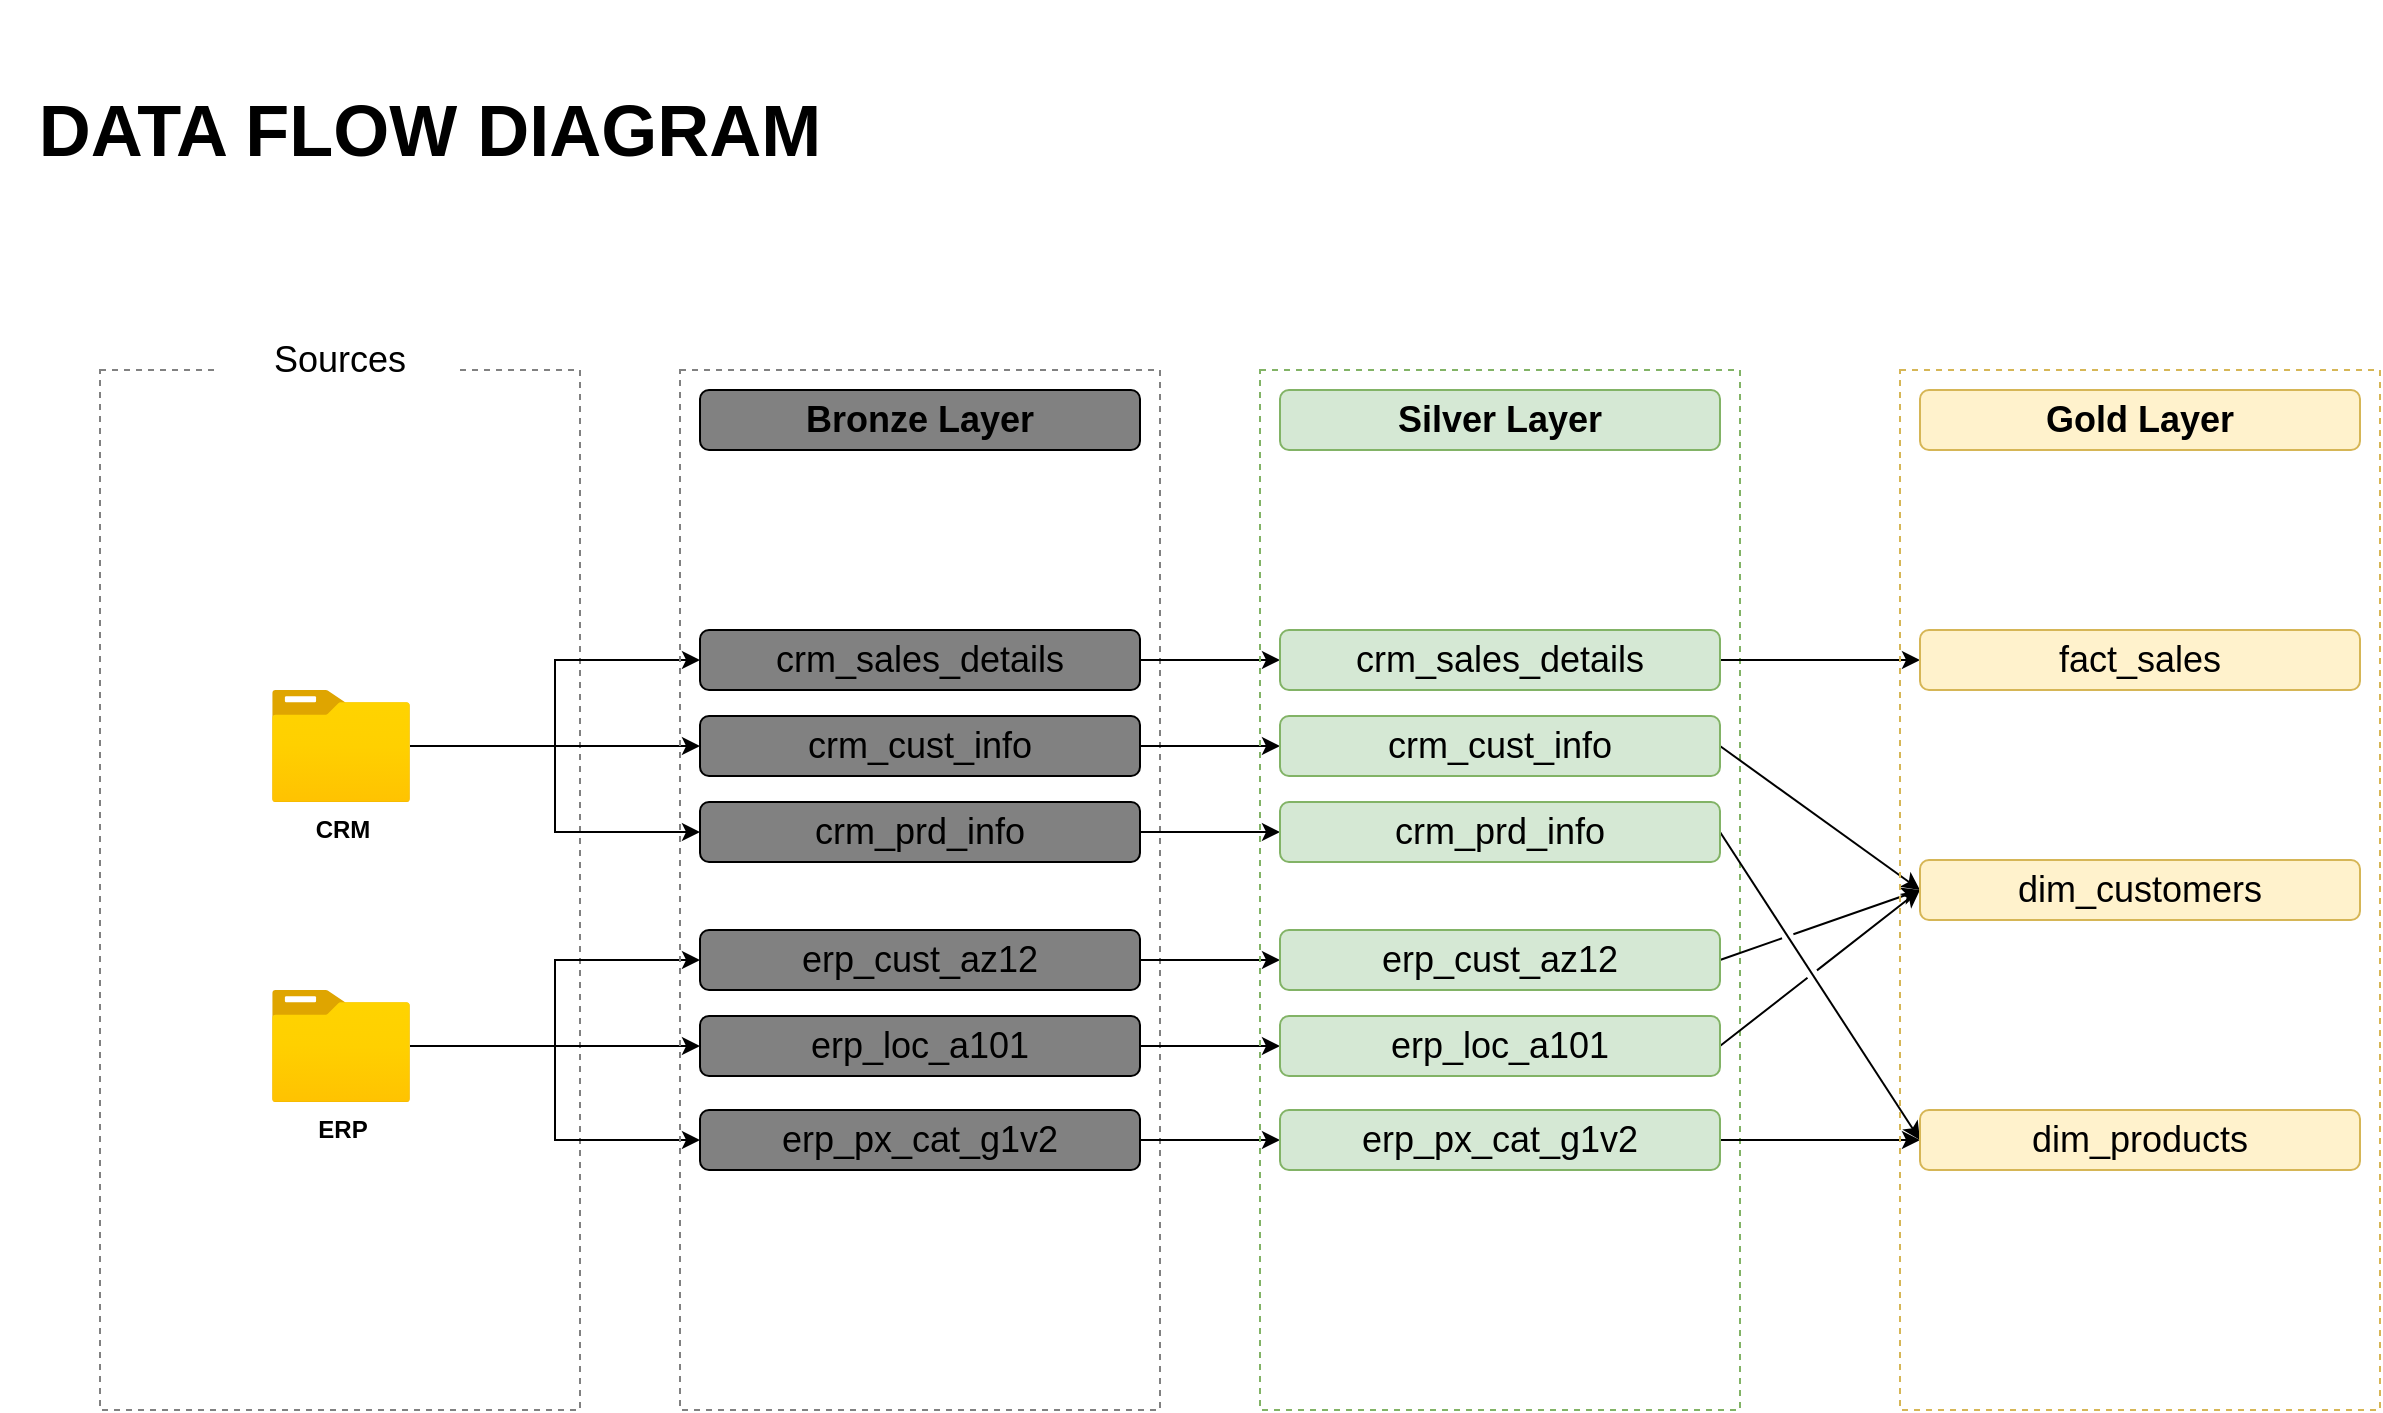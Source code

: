 <mxfile version="26.2.2">
  <diagram name="Page-1" id="7oE9ApiZNcvEtU-jBZoe">
    <mxGraphModel dx="1422" dy="1529" grid="1" gridSize="10" guides="1" tooltips="1" connect="1" arrows="1" fold="1" page="1" pageScale="1" pageWidth="1654" pageHeight="1169" math="0" shadow="0">
      <root>
        <mxCell id="0" />
        <mxCell id="1" parent="0" />
        <mxCell id="mgNvVIqRG4ZemJ3bKfai-1" value="" style="rounded=0;whiteSpace=wrap;html=1;fillColor=none;dashed=1;strokeColor=#818181;" parent="1" vertex="1">
          <mxGeometry x="110" y="335" width="240" height="520" as="geometry" />
        </mxCell>
        <mxCell id="mgNvVIqRG4ZemJ3bKfai-2" value="&lt;font style=&quot;font-size: 18px;&quot;&gt;Sources&lt;/font&gt;" style="rounded=0;whiteSpace=wrap;html=1;strokeColor=none;" parent="1" vertex="1">
          <mxGeometry x="170" y="315" width="120" height="30" as="geometry" />
        </mxCell>
        <mxCell id="mgNvVIqRG4ZemJ3bKfai-16" style="edgeStyle=orthogonalEdgeStyle;rounded=0;orthogonalLoop=1;jettySize=auto;html=1;" parent="1" source="mgNvVIqRG4ZemJ3bKfai-3" target="mgNvVIqRG4ZemJ3bKfai-11" edge="1">
          <mxGeometry relative="1" as="geometry" />
        </mxCell>
        <mxCell id="mgNvVIqRG4ZemJ3bKfai-17" style="edgeStyle=orthogonalEdgeStyle;rounded=0;orthogonalLoop=1;jettySize=auto;html=1;entryX=0;entryY=0.5;entryDx=0;entryDy=0;" parent="1" source="mgNvVIqRG4ZemJ3bKfai-3" target="mgNvVIqRG4ZemJ3bKfai-10" edge="1">
          <mxGeometry relative="1" as="geometry" />
        </mxCell>
        <mxCell id="mgNvVIqRG4ZemJ3bKfai-18" style="edgeStyle=orthogonalEdgeStyle;rounded=0;orthogonalLoop=1;jettySize=auto;html=1;" parent="1" source="mgNvVIqRG4ZemJ3bKfai-3" target="mgNvVIqRG4ZemJ3bKfai-12" edge="1">
          <mxGeometry relative="1" as="geometry" />
        </mxCell>
        <mxCell id="mgNvVIqRG4ZemJ3bKfai-3" value="&lt;b&gt;CRM&lt;/b&gt;" style="image;aspect=fixed;html=1;points=[];align=center;fontSize=12;image=img/lib/azure2/general/Folder_Blank.svg;" parent="1" vertex="1">
          <mxGeometry x="196" y="495" width="69" height="56.0" as="geometry" />
        </mxCell>
        <mxCell id="mgNvVIqRG4ZemJ3bKfai-21" style="edgeStyle=orthogonalEdgeStyle;rounded=0;orthogonalLoop=1;jettySize=auto;html=1;" parent="1" source="mgNvVIqRG4ZemJ3bKfai-4" target="mgNvVIqRG4ZemJ3bKfai-13" edge="1">
          <mxGeometry relative="1" as="geometry" />
        </mxCell>
        <mxCell id="mgNvVIqRG4ZemJ3bKfai-22" style="edgeStyle=orthogonalEdgeStyle;rounded=0;orthogonalLoop=1;jettySize=auto;html=1;" parent="1" source="mgNvVIqRG4ZemJ3bKfai-4" target="mgNvVIqRG4ZemJ3bKfai-14" edge="1">
          <mxGeometry relative="1" as="geometry" />
        </mxCell>
        <mxCell id="mgNvVIqRG4ZemJ3bKfai-23" style="edgeStyle=orthogonalEdgeStyle;rounded=0;orthogonalLoop=1;jettySize=auto;html=1;entryX=0;entryY=0.5;entryDx=0;entryDy=0;" parent="1" source="mgNvVIqRG4ZemJ3bKfai-4" target="mgNvVIqRG4ZemJ3bKfai-15" edge="1">
          <mxGeometry relative="1" as="geometry" />
        </mxCell>
        <mxCell id="mgNvVIqRG4ZemJ3bKfai-4" value="&lt;b&gt;ERP&lt;/b&gt;" style="image;aspect=fixed;html=1;points=[];align=center;fontSize=12;image=img/lib/azure2/general/Folder_Blank.svg;" parent="1" vertex="1">
          <mxGeometry x="196" y="645" width="69" height="56.0" as="geometry" />
        </mxCell>
        <mxCell id="mgNvVIqRG4ZemJ3bKfai-5" value="" style="rounded=0;whiteSpace=wrap;html=1;fillColor=none;dashed=1;strokeColor=#818181;" parent="1" vertex="1">
          <mxGeometry x="400" y="335" width="240" height="520" as="geometry" />
        </mxCell>
        <mxCell id="mgNvVIqRG4ZemJ3bKfai-9" value="&lt;font style=&quot;font-size: 18px;&quot;&gt;&lt;b&gt;Bronze Layer&lt;/b&gt;&lt;/font&gt;" style="rounded=1;whiteSpace=wrap;html=1;fillColor=#818181;" parent="1" vertex="1">
          <mxGeometry x="410" y="345" width="220" height="30" as="geometry" />
        </mxCell>
        <mxCell id="ZjF88IPxgnjZI70XgByG-17" style="edgeStyle=orthogonalEdgeStyle;rounded=0;orthogonalLoop=1;jettySize=auto;html=1;" parent="1" source="mgNvVIqRG4ZemJ3bKfai-10" target="ZjF88IPxgnjZI70XgByG-10" edge="1">
          <mxGeometry relative="1" as="geometry" />
        </mxCell>
        <mxCell id="mgNvVIqRG4ZemJ3bKfai-10" value="&lt;font style=&quot;font-size: 18px;&quot;&gt;crm_sales_details&lt;/font&gt;" style="rounded=1;whiteSpace=wrap;html=1;fillColor=#818181;" parent="1" vertex="1">
          <mxGeometry x="410" y="465" width="220" height="30" as="geometry" />
        </mxCell>
        <mxCell id="ZjF88IPxgnjZI70XgByG-18" style="edgeStyle=orthogonalEdgeStyle;rounded=0;orthogonalLoop=1;jettySize=auto;html=1;entryX=0;entryY=0.5;entryDx=0;entryDy=0;" parent="1" source="mgNvVIqRG4ZemJ3bKfai-11" target="ZjF88IPxgnjZI70XgByG-11" edge="1">
          <mxGeometry relative="1" as="geometry" />
        </mxCell>
        <mxCell id="mgNvVIqRG4ZemJ3bKfai-11" value="&lt;font style=&quot;font-size: 18px;&quot;&gt;crm_cust_info&lt;/font&gt;" style="rounded=1;whiteSpace=wrap;html=1;fillColor=#818181;" parent="1" vertex="1">
          <mxGeometry x="410" y="508" width="220" height="30" as="geometry" />
        </mxCell>
        <mxCell id="ZjF88IPxgnjZI70XgByG-19" style="edgeStyle=orthogonalEdgeStyle;rounded=0;orthogonalLoop=1;jettySize=auto;html=1;" parent="1" source="mgNvVIqRG4ZemJ3bKfai-12" target="ZjF88IPxgnjZI70XgByG-12" edge="1">
          <mxGeometry relative="1" as="geometry" />
        </mxCell>
        <mxCell id="mgNvVIqRG4ZemJ3bKfai-12" value="&lt;font style=&quot;font-size: 18px;&quot;&gt;crm_prd_info&lt;/font&gt;" style="rounded=1;whiteSpace=wrap;html=1;fillColor=#818181;" parent="1" vertex="1">
          <mxGeometry x="410" y="551" width="220" height="30" as="geometry" />
        </mxCell>
        <mxCell id="ZjF88IPxgnjZI70XgByG-21" style="edgeStyle=orthogonalEdgeStyle;rounded=0;orthogonalLoop=1;jettySize=auto;html=1;entryX=0;entryY=0.5;entryDx=0;entryDy=0;" parent="1" source="mgNvVIqRG4ZemJ3bKfai-13" target="ZjF88IPxgnjZI70XgByG-13" edge="1">
          <mxGeometry relative="1" as="geometry" />
        </mxCell>
        <mxCell id="mgNvVIqRG4ZemJ3bKfai-13" value="&lt;span style=&quot;font-size: 18px;&quot;&gt;erp_loc_a101&lt;/span&gt;" style="rounded=1;whiteSpace=wrap;html=1;fillColor=#818181;" parent="1" vertex="1">
          <mxGeometry x="410" y="658" width="220" height="30" as="geometry" />
        </mxCell>
        <mxCell id="ZjF88IPxgnjZI70XgByG-20" style="edgeStyle=orthogonalEdgeStyle;rounded=0;orthogonalLoop=1;jettySize=auto;html=1;entryX=0;entryY=0.5;entryDx=0;entryDy=0;" parent="1" source="mgNvVIqRG4ZemJ3bKfai-14" target="ZjF88IPxgnjZI70XgByG-14" edge="1">
          <mxGeometry relative="1" as="geometry" />
        </mxCell>
        <mxCell id="mgNvVIqRG4ZemJ3bKfai-14" value="&lt;font style=&quot;font-size: 18px;&quot;&gt;erp_cust_az12&lt;/font&gt;" style="rounded=1;whiteSpace=wrap;html=1;fillColor=#818181;" parent="1" vertex="1">
          <mxGeometry x="410" y="615" width="220" height="30" as="geometry" />
        </mxCell>
        <mxCell id="ZjF88IPxgnjZI70XgByG-22" style="edgeStyle=orthogonalEdgeStyle;rounded=0;orthogonalLoop=1;jettySize=auto;html=1;" parent="1" source="mgNvVIqRG4ZemJ3bKfai-15" target="ZjF88IPxgnjZI70XgByG-15" edge="1">
          <mxGeometry relative="1" as="geometry" />
        </mxCell>
        <mxCell id="mgNvVIqRG4ZemJ3bKfai-15" value="&lt;font style=&quot;font-size: 18px;&quot;&gt;erp_px_cat_g1v2&lt;/font&gt;" style="rounded=1;whiteSpace=wrap;html=1;fillColor=#818181;" parent="1" vertex="1">
          <mxGeometry x="410" y="705" width="220" height="30" as="geometry" />
        </mxCell>
        <mxCell id="mgNvVIqRG4ZemJ3bKfai-25" value="&lt;b&gt;&lt;font style=&quot;font-size: 36px;&quot;&gt;DATA FLOW DIAGRAM&lt;/font&gt;&lt;/b&gt;" style="text;html=1;align=center;verticalAlign=middle;whiteSpace=wrap;rounded=0;" parent="1" vertex="1">
          <mxGeometry x="60" y="150" width="430" height="130" as="geometry" />
        </mxCell>
        <mxCell id="ZjF88IPxgnjZI70XgByG-8" value="" style="rounded=0;whiteSpace=wrap;html=1;fillColor=none;dashed=1;strokeColor=#82b366;" parent="1" vertex="1">
          <mxGeometry x="690" y="335" width="240" height="520" as="geometry" />
        </mxCell>
        <mxCell id="ZjF88IPxgnjZI70XgByG-9" value="&lt;font style=&quot;font-size: 18px;&quot;&gt;&lt;b&gt;Silver Layer&lt;/b&gt;&lt;/font&gt;" style="rounded=1;whiteSpace=wrap;html=1;fillColor=#d5e8d4;strokeColor=#82b366;" parent="1" vertex="1">
          <mxGeometry x="700" y="345" width="220" height="30" as="geometry" />
        </mxCell>
        <mxCell id="4a45QWU8oE9h3_n1pKJE-26" style="edgeStyle=orthogonalEdgeStyle;rounded=0;orthogonalLoop=1;jettySize=auto;html=1;" edge="1" parent="1" source="ZjF88IPxgnjZI70XgByG-10" target="4a45QWU8oE9h3_n1pKJE-20">
          <mxGeometry relative="1" as="geometry" />
        </mxCell>
        <mxCell id="ZjF88IPxgnjZI70XgByG-10" value="&lt;font style=&quot;font-size: 18px;&quot;&gt;crm_sales_details&lt;/font&gt;" style="rounded=1;whiteSpace=wrap;html=1;fillColor=#d5e8d4;strokeColor=#82b366;" parent="1" vertex="1">
          <mxGeometry x="700" y="465" width="220" height="30" as="geometry" />
        </mxCell>
        <mxCell id="4a45QWU8oE9h3_n1pKJE-28" style="rounded=0;orthogonalLoop=1;jettySize=auto;html=1;entryX=0;entryY=0.5;entryDx=0;entryDy=0;exitX=1;exitY=0.5;exitDx=0;exitDy=0;jumpStyle=gap;" edge="1" parent="1" source="ZjF88IPxgnjZI70XgByG-11" target="4a45QWU8oE9h3_n1pKJE-24">
          <mxGeometry relative="1" as="geometry" />
        </mxCell>
        <mxCell id="ZjF88IPxgnjZI70XgByG-11" value="&lt;font style=&quot;font-size: 18px;&quot;&gt;crm_cust_info&lt;/font&gt;" style="rounded=1;whiteSpace=wrap;html=1;fillColor=#d5e8d4;strokeColor=#82b366;" parent="1" vertex="1">
          <mxGeometry x="700" y="508" width="220" height="30" as="geometry" />
        </mxCell>
        <mxCell id="4a45QWU8oE9h3_n1pKJE-32" style="rounded=0;orthogonalLoop=1;jettySize=auto;html=1;entryX=0;entryY=0.5;entryDx=0;entryDy=0;exitX=1;exitY=0.5;exitDx=0;exitDy=0;jumpStyle=gap;" edge="1" parent="1" source="ZjF88IPxgnjZI70XgByG-12" target="4a45QWU8oE9h3_n1pKJE-25">
          <mxGeometry relative="1" as="geometry" />
        </mxCell>
        <mxCell id="ZjF88IPxgnjZI70XgByG-12" value="&lt;font style=&quot;font-size: 18px;&quot;&gt;crm_prd_info&lt;/font&gt;" style="rounded=1;whiteSpace=wrap;html=1;fillColor=#d5e8d4;strokeColor=#82b366;" parent="1" vertex="1">
          <mxGeometry x="700" y="551" width="220" height="30" as="geometry" />
        </mxCell>
        <mxCell id="4a45QWU8oE9h3_n1pKJE-30" style="rounded=0;orthogonalLoop=1;jettySize=auto;html=1;entryX=0;entryY=0.5;entryDx=0;entryDy=0;exitX=1;exitY=0.5;exitDx=0;exitDy=0;jumpStyle=gap;" edge="1" parent="1" source="ZjF88IPxgnjZI70XgByG-13" target="4a45QWU8oE9h3_n1pKJE-24">
          <mxGeometry relative="1" as="geometry" />
        </mxCell>
        <mxCell id="ZjF88IPxgnjZI70XgByG-13" value="&lt;span style=&quot;font-size: 18px;&quot;&gt;erp_loc_a101&lt;/span&gt;" style="rounded=1;whiteSpace=wrap;html=1;fillColor=#d5e8d4;strokeColor=#82b366;" parent="1" vertex="1">
          <mxGeometry x="700" y="658" width="220" height="30" as="geometry" />
        </mxCell>
        <mxCell id="4a45QWU8oE9h3_n1pKJE-29" style="rounded=0;orthogonalLoop=1;jettySize=auto;html=1;exitX=1;exitY=0.5;exitDx=0;exitDy=0;entryX=0;entryY=0.5;entryDx=0;entryDy=0;jumpStyle=gap;" edge="1" parent="1" source="ZjF88IPxgnjZI70XgByG-14" target="4a45QWU8oE9h3_n1pKJE-24">
          <mxGeometry relative="1" as="geometry" />
        </mxCell>
        <mxCell id="ZjF88IPxgnjZI70XgByG-14" value="&lt;font style=&quot;font-size: 18px;&quot;&gt;erp_cust_az12&lt;/font&gt;" style="rounded=1;whiteSpace=wrap;html=1;fillColor=#d5e8d4;strokeColor=#82b366;" parent="1" vertex="1">
          <mxGeometry x="700" y="615" width="220" height="30" as="geometry" />
        </mxCell>
        <mxCell id="4a45QWU8oE9h3_n1pKJE-31" style="rounded=0;orthogonalLoop=1;jettySize=auto;html=1;entryX=0;entryY=0.5;entryDx=0;entryDy=0;jumpStyle=gap;" edge="1" parent="1" source="ZjF88IPxgnjZI70XgByG-15" target="4a45QWU8oE9h3_n1pKJE-25">
          <mxGeometry relative="1" as="geometry" />
        </mxCell>
        <mxCell id="ZjF88IPxgnjZI70XgByG-15" value="&lt;font style=&quot;font-size: 18px;&quot;&gt;erp_px_cat_g1v2&lt;/font&gt;" style="rounded=1;whiteSpace=wrap;html=1;fillColor=#d5e8d4;strokeColor=#82b366;" parent="1" vertex="1">
          <mxGeometry x="700" y="705" width="220" height="30" as="geometry" />
        </mxCell>
        <mxCell id="4a45QWU8oE9h3_n1pKJE-18" value="" style="rounded=0;whiteSpace=wrap;html=1;fillColor=none;dashed=1;strokeColor=#d6b656;" vertex="1" parent="1">
          <mxGeometry x="1010" y="335" width="240" height="520" as="geometry" />
        </mxCell>
        <mxCell id="4a45QWU8oE9h3_n1pKJE-19" value="&lt;font style=&quot;font-size: 18px;&quot;&gt;&lt;b&gt;Gold Layer&lt;/b&gt;&lt;/font&gt;" style="rounded=1;whiteSpace=wrap;html=1;fillColor=#fff2cc;strokeColor=#d6b656;" vertex="1" parent="1">
          <mxGeometry x="1020" y="345" width="220" height="30" as="geometry" />
        </mxCell>
        <mxCell id="4a45QWU8oE9h3_n1pKJE-20" value="&lt;font style=&quot;font-size: 18px;&quot;&gt;fact_sales&lt;/font&gt;" style="rounded=1;whiteSpace=wrap;html=1;fillColor=#fff2cc;strokeColor=#d6b656;" vertex="1" parent="1">
          <mxGeometry x="1020" y="465" width="220" height="30" as="geometry" />
        </mxCell>
        <mxCell id="4a45QWU8oE9h3_n1pKJE-24" value="&lt;font style=&quot;font-size: 18px;&quot;&gt;dim_customers&lt;/font&gt;" style="rounded=1;whiteSpace=wrap;html=1;fillColor=#fff2cc;strokeColor=#d6b656;" vertex="1" parent="1">
          <mxGeometry x="1020" y="580" width="220" height="30" as="geometry" />
        </mxCell>
        <mxCell id="4a45QWU8oE9h3_n1pKJE-25" value="&lt;font style=&quot;font-size: 18px;&quot;&gt;dim_products&lt;/font&gt;" style="rounded=1;whiteSpace=wrap;html=1;fillColor=#fff2cc;strokeColor=#d6b656;" vertex="1" parent="1">
          <mxGeometry x="1020" y="705" width="220" height="30" as="geometry" />
        </mxCell>
      </root>
    </mxGraphModel>
  </diagram>
</mxfile>
